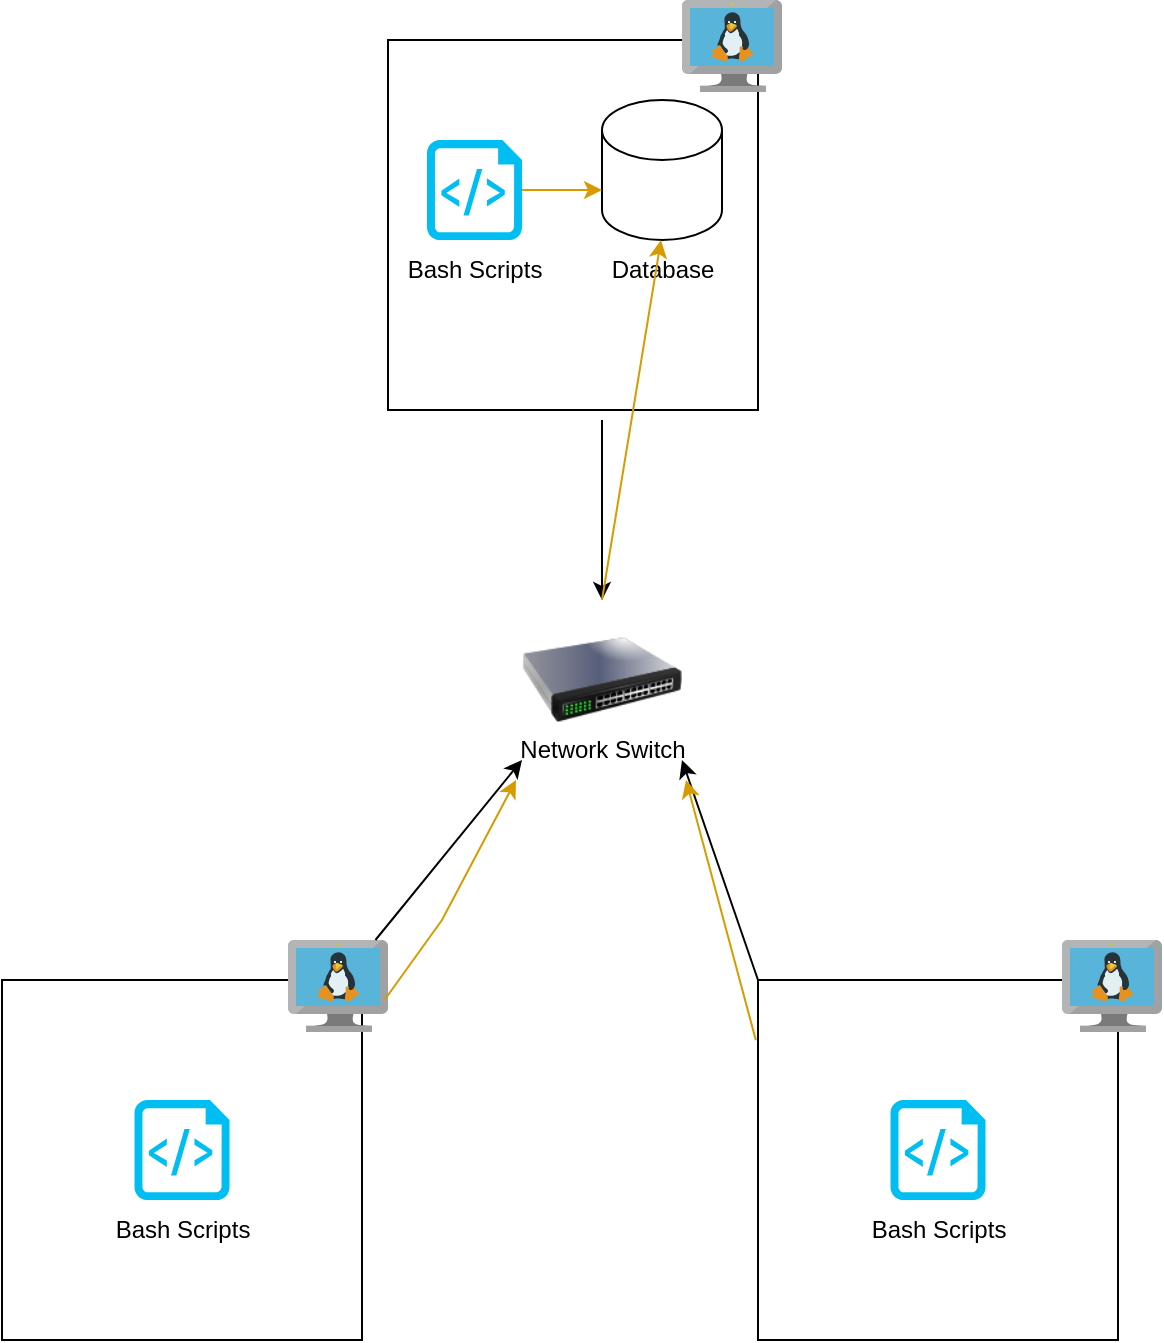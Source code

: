 <mxfile version="22.1.6" type="device">
  <diagram name="Page-1" id="4vpV5gp6aGw3aRk8AoP9">
    <mxGraphModel dx="1434" dy="790" grid="1" gridSize="10" guides="1" tooltips="1" connect="1" arrows="1" fold="1" page="1" pageScale="1" pageWidth="850" pageHeight="1100" math="0" shadow="0">
      <root>
        <mxCell id="0" />
        <mxCell id="1" parent="0" />
        <mxCell id="kzOYBW0VlpM9TGBY-hYL-13" value="" style="whiteSpace=wrap;html=1;aspect=fixed;" vertex="1" parent="1">
          <mxGeometry x="333" y="40" width="185" height="185" as="geometry" />
        </mxCell>
        <mxCell id="kzOYBW0VlpM9TGBY-hYL-14" value="" style="whiteSpace=wrap;html=1;aspect=fixed;" vertex="1" parent="1">
          <mxGeometry x="140" y="510" width="180" height="180" as="geometry" />
        </mxCell>
        <mxCell id="kzOYBW0VlpM9TGBY-hYL-15" value="" style="whiteSpace=wrap;html=1;aspect=fixed;" vertex="1" parent="1">
          <mxGeometry x="518" y="510" width="180" height="180" as="geometry" />
        </mxCell>
        <mxCell id="kzOYBW0VlpM9TGBY-hYL-7" value="" style="verticalLabelPosition=bottom;html=1;verticalAlign=top;align=center;strokeColor=none;fillColor=#00BEF2;shape=mxgraph.azure.script_file;pointerEvents=1;" vertex="1" parent="1">
          <mxGeometry x="206.25" y="570" width="47.5" height="50" as="geometry" />
        </mxCell>
        <mxCell id="kzOYBW0VlpM9TGBY-hYL-8" value="" style="verticalLabelPosition=bottom;html=1;verticalAlign=top;align=center;strokeColor=none;fillColor=#00BEF2;shape=mxgraph.azure.script_file;pointerEvents=1;" vertex="1" parent="1">
          <mxGeometry x="352.5" y="90" width="47.5" height="50" as="geometry" />
        </mxCell>
        <mxCell id="kzOYBW0VlpM9TGBY-hYL-9" value="" style="verticalLabelPosition=bottom;html=1;verticalAlign=top;align=center;strokeColor=none;fillColor=#00BEF2;shape=mxgraph.azure.script_file;pointerEvents=1;" vertex="1" parent="1">
          <mxGeometry x="584.25" y="570" width="47.5" height="50" as="geometry" />
        </mxCell>
        <mxCell id="kzOYBW0VlpM9TGBY-hYL-11" value="" style="shape=cylinder3;whiteSpace=wrap;html=1;boundedLbl=1;backgroundOutline=1;size=15;" vertex="1" parent="1">
          <mxGeometry x="440" y="70" width="60" height="70" as="geometry" />
        </mxCell>
        <mxCell id="kzOYBW0VlpM9TGBY-hYL-12" value="" style="image;sketch=0;aspect=fixed;html=1;points=[];align=center;fontSize=12;image=img/lib/mscae/VM_Linux.svg;" vertex="1" parent="1">
          <mxGeometry x="480" y="20" width="50" height="46" as="geometry" />
        </mxCell>
        <mxCell id="kzOYBW0VlpM9TGBY-hYL-16" value="" style="image;sketch=0;aspect=fixed;html=1;points=[];align=center;fontSize=12;image=img/lib/mscae/VM_Linux.svg;" vertex="1" parent="1">
          <mxGeometry x="283" y="490" width="50" height="46" as="geometry" />
        </mxCell>
        <mxCell id="kzOYBW0VlpM9TGBY-hYL-17" value="" style="image;sketch=0;aspect=fixed;html=1;points=[];align=center;fontSize=12;image=img/lib/mscae/VM_Linux.svg;" vertex="1" parent="1">
          <mxGeometry x="670" y="490" width="50" height="46" as="geometry" />
        </mxCell>
        <mxCell id="kzOYBW0VlpM9TGBY-hYL-18" value="" style="image;html=1;image=img/lib/clip_art/networking/Switch_128x128.png" vertex="1" parent="1">
          <mxGeometry x="400" y="320" width="80" height="80" as="geometry" />
        </mxCell>
        <mxCell id="kzOYBW0VlpM9TGBY-hYL-19" value="Bash Scripts" style="text;html=1;align=center;verticalAlign=middle;resizable=0;points=[];autosize=1;strokeColor=none;fillColor=none;" vertex="1" parent="1">
          <mxGeometry x="331.25" y="140" width="90" height="30" as="geometry" />
        </mxCell>
        <mxCell id="kzOYBW0VlpM9TGBY-hYL-21" value="Bash Scripts" style="text;html=1;align=center;verticalAlign=middle;resizable=0;points=[];autosize=1;strokeColor=none;fillColor=none;" vertex="1" parent="1">
          <mxGeometry x="185" y="620" width="90" height="30" as="geometry" />
        </mxCell>
        <mxCell id="kzOYBW0VlpM9TGBY-hYL-22" value="Bash Scripts" style="text;html=1;align=center;verticalAlign=middle;resizable=0;points=[];autosize=1;strokeColor=none;fillColor=none;" vertex="1" parent="1">
          <mxGeometry x="563" y="620" width="90" height="30" as="geometry" />
        </mxCell>
        <mxCell id="kzOYBW0VlpM9TGBY-hYL-23" value="Database" style="text;html=1;align=center;verticalAlign=middle;resizable=0;points=[];autosize=1;strokeColor=none;fillColor=none;" vertex="1" parent="1">
          <mxGeometry x="435" y="140" width="70" height="30" as="geometry" />
        </mxCell>
        <mxCell id="kzOYBW0VlpM9TGBY-hYL-24" value="" style="endArrow=classic;html=1;rounded=0;entryX=0;entryY=1;entryDx=0;entryDy=0;" edge="1" parent="1" source="kzOYBW0VlpM9TGBY-hYL-16" target="kzOYBW0VlpM9TGBY-hYL-18">
          <mxGeometry width="50" height="50" relative="1" as="geometry">
            <mxPoint x="400" y="430" as="sourcePoint" />
            <mxPoint x="450" y="380" as="targetPoint" />
          </mxGeometry>
        </mxCell>
        <mxCell id="kzOYBW0VlpM9TGBY-hYL-25" value="" style="endArrow=classic;html=1;rounded=0;exitX=0;exitY=0;exitDx=0;exitDy=0;entryX=1;entryY=1;entryDx=0;entryDy=0;entryPerimeter=0;" edge="1" parent="1" source="kzOYBW0VlpM9TGBY-hYL-15" target="kzOYBW0VlpM9TGBY-hYL-18">
          <mxGeometry width="50" height="50" relative="1" as="geometry">
            <mxPoint x="400" y="430" as="sourcePoint" />
            <mxPoint x="480" y="410" as="targetPoint" />
          </mxGeometry>
        </mxCell>
        <mxCell id="kzOYBW0VlpM9TGBY-hYL-26" value="" style="endArrow=classic;html=1;rounded=0;" edge="1" parent="1" target="kzOYBW0VlpM9TGBY-hYL-18">
          <mxGeometry width="50" height="50" relative="1" as="geometry">
            <mxPoint x="440" y="230" as="sourcePoint" />
            <mxPoint x="440" y="300" as="targetPoint" />
          </mxGeometry>
        </mxCell>
        <mxCell id="kzOYBW0VlpM9TGBY-hYL-27" value="Network Switch" style="text;html=1;align=center;verticalAlign=middle;resizable=0;points=[];autosize=1;strokeColor=none;fillColor=none;" vertex="1" parent="1">
          <mxGeometry x="385" y="380" width="110" height="30" as="geometry" />
        </mxCell>
        <mxCell id="kzOYBW0VlpM9TGBY-hYL-28" value="" style="endArrow=classic;html=1;rounded=0;fillColor=#ffe6cc;strokeColor=#d79b00;exitX=1;exitY=0.5;exitDx=0;exitDy=0;exitPerimeter=0;entryX=0;entryY=0;entryDx=0;entryDy=45;entryPerimeter=0;" edge="1" parent="1" source="kzOYBW0VlpM9TGBY-hYL-8" target="kzOYBW0VlpM9TGBY-hYL-11">
          <mxGeometry width="50" height="50" relative="1" as="geometry">
            <mxPoint x="390" y="157.5" as="sourcePoint" />
            <mxPoint x="440" y="107.5" as="targetPoint" />
          </mxGeometry>
        </mxCell>
        <mxCell id="kzOYBW0VlpM9TGBY-hYL-29" value="" style="endArrow=classic;html=1;rounded=0;fillColor=#ffe6cc;strokeColor=#d79b00;exitX=-0.006;exitY=0.167;exitDx=0;exitDy=0;exitPerimeter=0;entryX=0.882;entryY=1;entryDx=0;entryDy=0;entryPerimeter=0;" edge="1" parent="1" source="kzOYBW0VlpM9TGBY-hYL-15" target="kzOYBW0VlpM9TGBY-hYL-27">
          <mxGeometry width="50" height="50" relative="1" as="geometry">
            <mxPoint x="170" y="310" as="sourcePoint" />
            <mxPoint x="220" y="260" as="targetPoint" />
          </mxGeometry>
        </mxCell>
        <mxCell id="kzOYBW0VlpM9TGBY-hYL-30" value="" style="endArrow=classic;html=1;rounded=0;fillColor=#ffe6cc;strokeColor=#d79b00;entryX=0.109;entryY=1;entryDx=0;entryDy=0;entryPerimeter=0;" edge="1" parent="1" target="kzOYBW0VlpM9TGBY-hYL-27">
          <mxGeometry width="50" height="50" relative="1" as="geometry">
            <mxPoint x="331.25" y="520" as="sourcePoint" />
            <mxPoint x="381.25" y="470" as="targetPoint" />
            <Array as="points">
              <mxPoint x="360" y="480" />
            </Array>
          </mxGeometry>
        </mxCell>
        <mxCell id="kzOYBW0VlpM9TGBY-hYL-33" value="" style="endArrow=classic;html=1;rounded=0;fillColor=#ffe6cc;strokeColor=#d79b00;entryX=0;entryY=0;entryDx=0;entryDy=45;entryPerimeter=0;exitX=0.5;exitY=0;exitDx=0;exitDy=0;" edge="1" parent="1" source="kzOYBW0VlpM9TGBY-hYL-18">
          <mxGeometry width="50" height="50" relative="1" as="geometry">
            <mxPoint x="469.5" y="325" as="sourcePoint" />
            <mxPoint x="469.5" y="140" as="targetPoint" />
          </mxGeometry>
        </mxCell>
      </root>
    </mxGraphModel>
  </diagram>
</mxfile>

